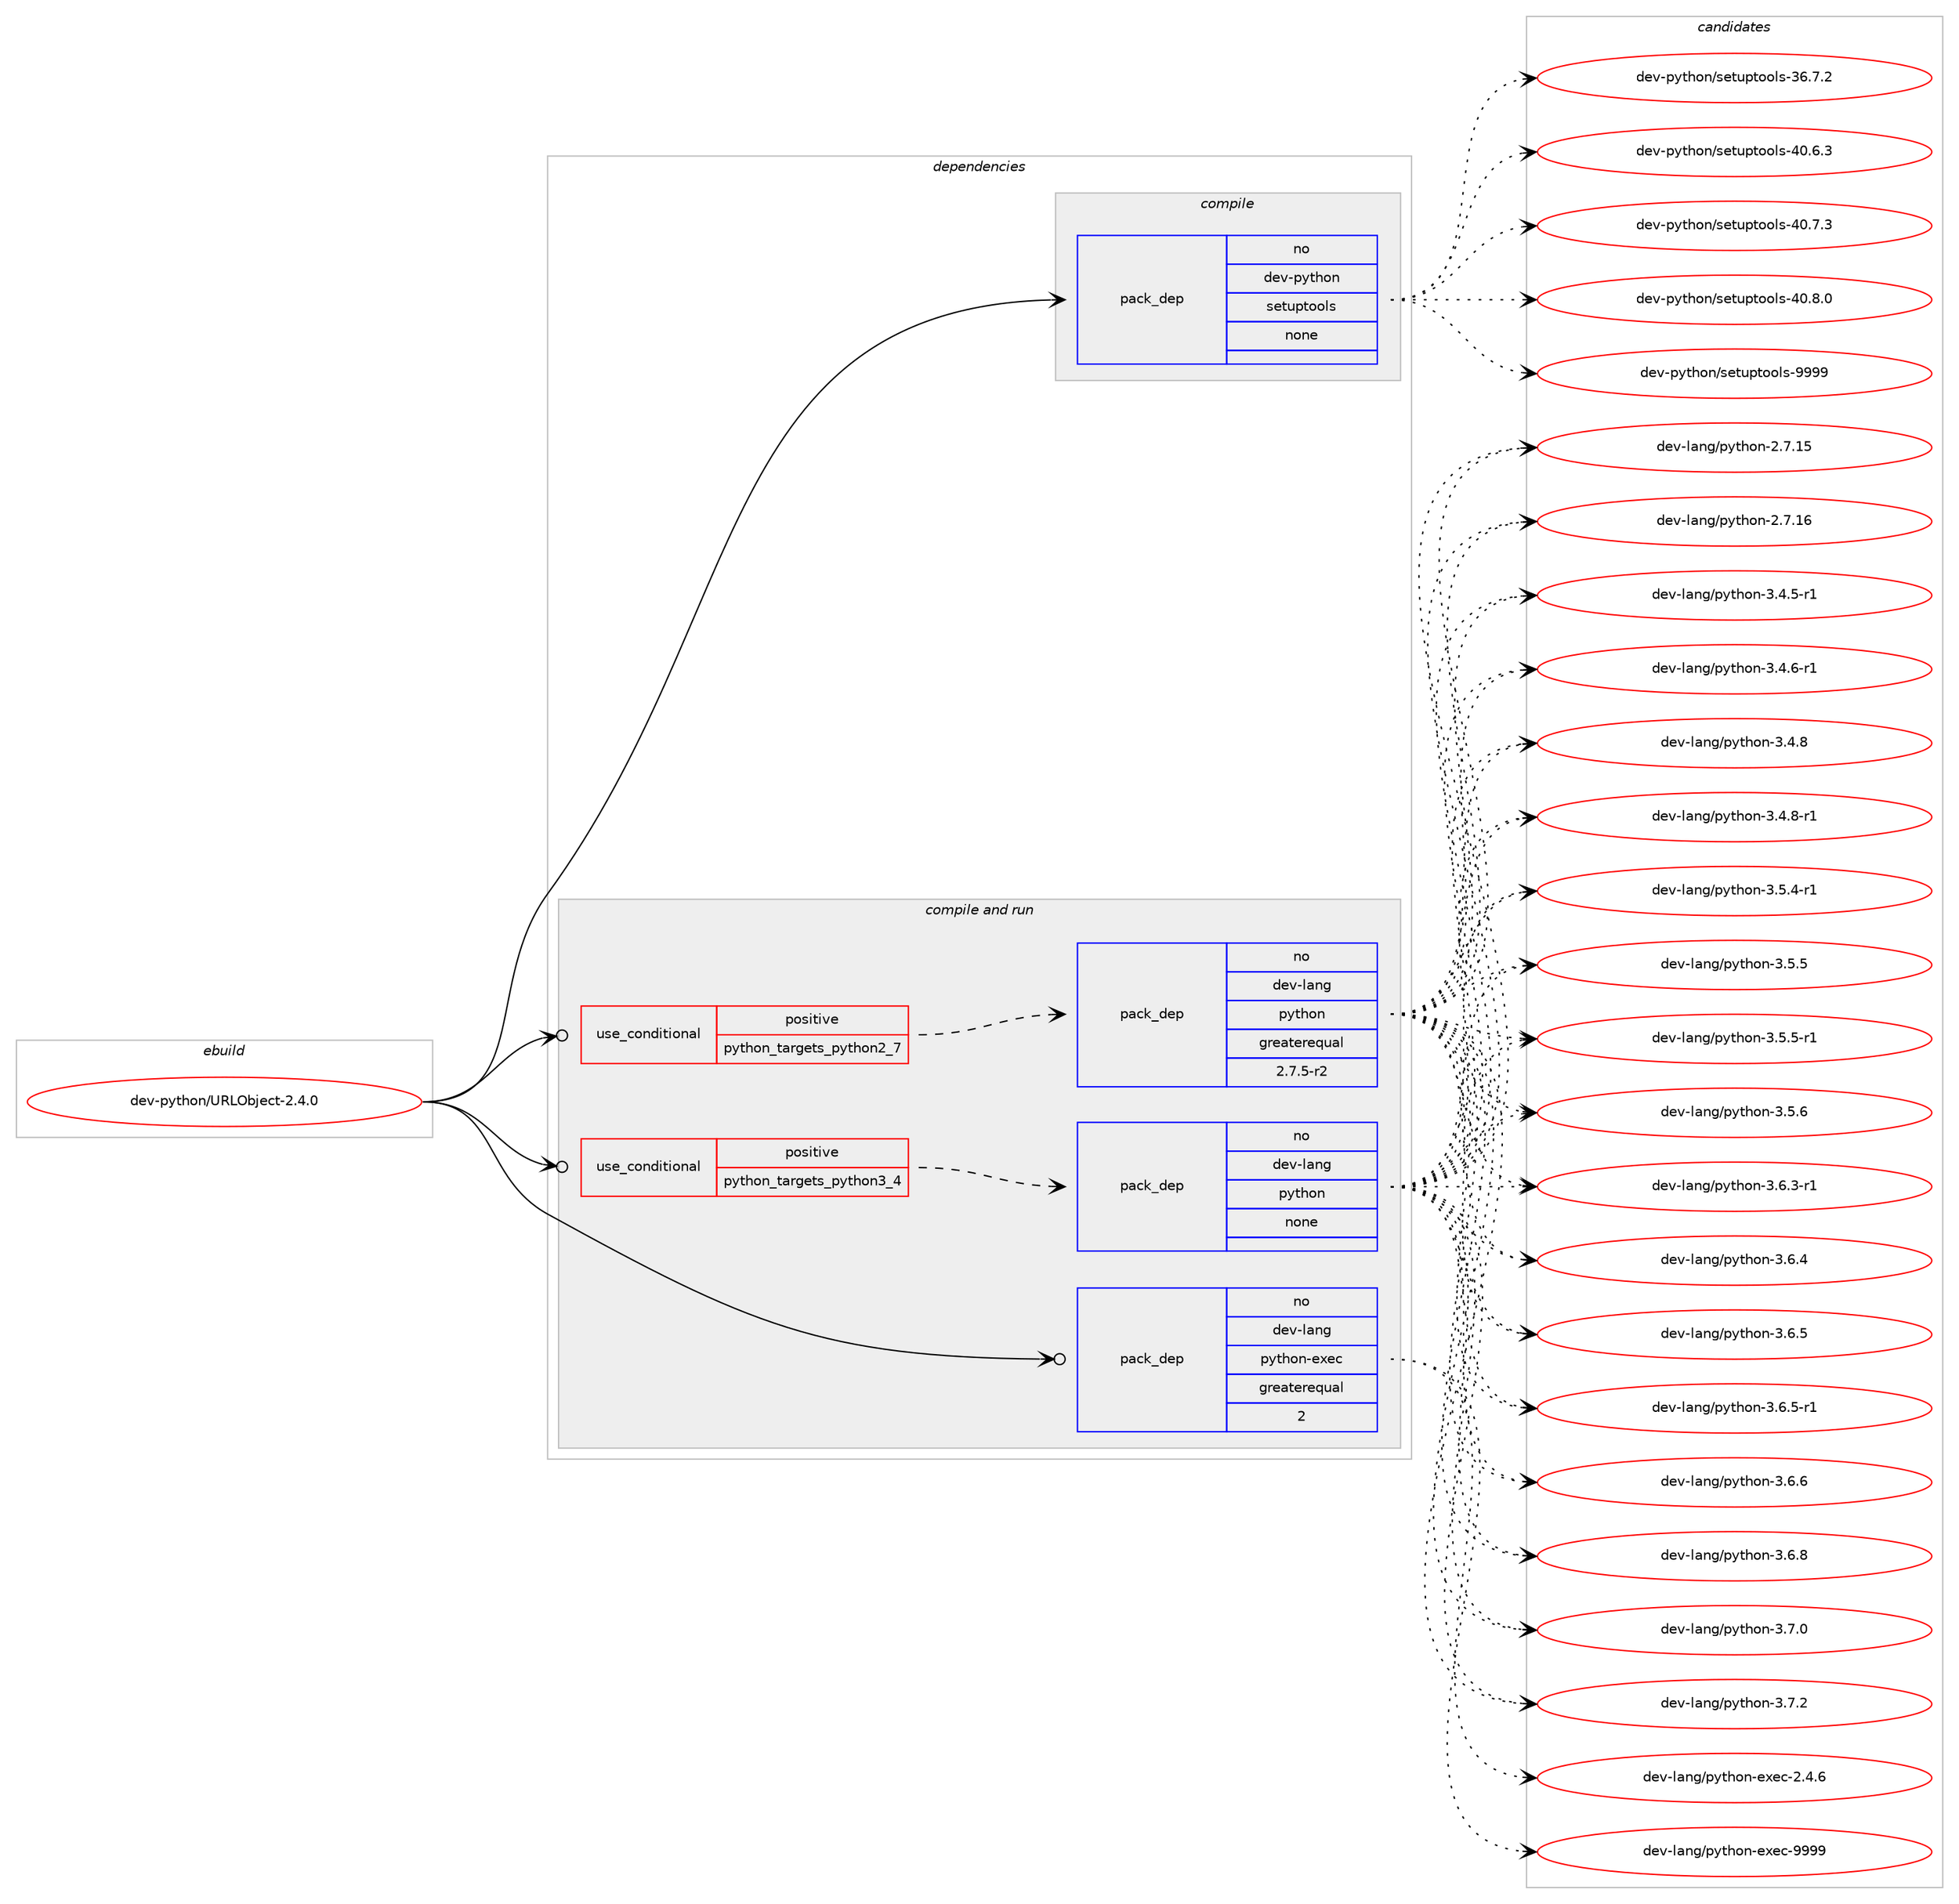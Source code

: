 digraph prolog {

# *************
# Graph options
# *************

newrank=true;
concentrate=true;
compound=true;
graph [rankdir=LR,fontname=Helvetica,fontsize=10,ranksep=1.5];#, ranksep=2.5, nodesep=0.2];
edge  [arrowhead=vee];
node  [fontname=Helvetica,fontsize=10];

# **********
# The ebuild
# **********

subgraph cluster_leftcol {
color=gray;
rank=same;
label=<<i>ebuild</i>>;
id [label="dev-python/URLObject-2.4.0", color=red, width=4, href="../dev-python/URLObject-2.4.0.svg"];
}

# ****************
# The dependencies
# ****************

subgraph cluster_midcol {
color=gray;
label=<<i>dependencies</i>>;
subgraph cluster_compile {
fillcolor="#eeeeee";
style=filled;
label=<<i>compile</i>>;
subgraph pack1003746 {
dependency1397524 [label=<<TABLE BORDER="0" CELLBORDER="1" CELLSPACING="0" CELLPADDING="4" WIDTH="220"><TR><TD ROWSPAN="6" CELLPADDING="30">pack_dep</TD></TR><TR><TD WIDTH="110">no</TD></TR><TR><TD>dev-python</TD></TR><TR><TD>setuptools</TD></TR><TR><TD>none</TD></TR><TR><TD></TD></TR></TABLE>>, shape=none, color=blue];
}
id:e -> dependency1397524:w [weight=20,style="solid",arrowhead="vee"];
}
subgraph cluster_compileandrun {
fillcolor="#eeeeee";
style=filled;
label=<<i>compile and run</i>>;
subgraph cond370553 {
dependency1397525 [label=<<TABLE BORDER="0" CELLBORDER="1" CELLSPACING="0" CELLPADDING="4"><TR><TD ROWSPAN="3" CELLPADDING="10">use_conditional</TD></TR><TR><TD>positive</TD></TR><TR><TD>python_targets_python2_7</TD></TR></TABLE>>, shape=none, color=red];
subgraph pack1003747 {
dependency1397526 [label=<<TABLE BORDER="0" CELLBORDER="1" CELLSPACING="0" CELLPADDING="4" WIDTH="220"><TR><TD ROWSPAN="6" CELLPADDING="30">pack_dep</TD></TR><TR><TD WIDTH="110">no</TD></TR><TR><TD>dev-lang</TD></TR><TR><TD>python</TD></TR><TR><TD>greaterequal</TD></TR><TR><TD>2.7.5-r2</TD></TR></TABLE>>, shape=none, color=blue];
}
dependency1397525:e -> dependency1397526:w [weight=20,style="dashed",arrowhead="vee"];
}
id:e -> dependency1397525:w [weight=20,style="solid",arrowhead="odotvee"];
subgraph cond370554 {
dependency1397527 [label=<<TABLE BORDER="0" CELLBORDER="1" CELLSPACING="0" CELLPADDING="4"><TR><TD ROWSPAN="3" CELLPADDING="10">use_conditional</TD></TR><TR><TD>positive</TD></TR><TR><TD>python_targets_python3_4</TD></TR></TABLE>>, shape=none, color=red];
subgraph pack1003748 {
dependency1397528 [label=<<TABLE BORDER="0" CELLBORDER="1" CELLSPACING="0" CELLPADDING="4" WIDTH="220"><TR><TD ROWSPAN="6" CELLPADDING="30">pack_dep</TD></TR><TR><TD WIDTH="110">no</TD></TR><TR><TD>dev-lang</TD></TR><TR><TD>python</TD></TR><TR><TD>none</TD></TR><TR><TD></TD></TR></TABLE>>, shape=none, color=blue];
}
dependency1397527:e -> dependency1397528:w [weight=20,style="dashed",arrowhead="vee"];
}
id:e -> dependency1397527:w [weight=20,style="solid",arrowhead="odotvee"];
subgraph pack1003749 {
dependency1397529 [label=<<TABLE BORDER="0" CELLBORDER="1" CELLSPACING="0" CELLPADDING="4" WIDTH="220"><TR><TD ROWSPAN="6" CELLPADDING="30">pack_dep</TD></TR><TR><TD WIDTH="110">no</TD></TR><TR><TD>dev-lang</TD></TR><TR><TD>python-exec</TD></TR><TR><TD>greaterequal</TD></TR><TR><TD>2</TD></TR></TABLE>>, shape=none, color=blue];
}
id:e -> dependency1397529:w [weight=20,style="solid",arrowhead="odotvee"];
}
subgraph cluster_run {
fillcolor="#eeeeee";
style=filled;
label=<<i>run</i>>;
}
}

# **************
# The candidates
# **************

subgraph cluster_choices {
rank=same;
color=gray;
label=<<i>candidates</i>>;

subgraph choice1003746 {
color=black;
nodesep=1;
choice100101118451121211161041111104711510111611711211611111110811545515446554650 [label="dev-python/setuptools-36.7.2", color=red, width=4,href="../dev-python/setuptools-36.7.2.svg"];
choice100101118451121211161041111104711510111611711211611111110811545524846544651 [label="dev-python/setuptools-40.6.3", color=red, width=4,href="../dev-python/setuptools-40.6.3.svg"];
choice100101118451121211161041111104711510111611711211611111110811545524846554651 [label="dev-python/setuptools-40.7.3", color=red, width=4,href="../dev-python/setuptools-40.7.3.svg"];
choice100101118451121211161041111104711510111611711211611111110811545524846564648 [label="dev-python/setuptools-40.8.0", color=red, width=4,href="../dev-python/setuptools-40.8.0.svg"];
choice10010111845112121116104111110471151011161171121161111111081154557575757 [label="dev-python/setuptools-9999", color=red, width=4,href="../dev-python/setuptools-9999.svg"];
dependency1397524:e -> choice100101118451121211161041111104711510111611711211611111110811545515446554650:w [style=dotted,weight="100"];
dependency1397524:e -> choice100101118451121211161041111104711510111611711211611111110811545524846544651:w [style=dotted,weight="100"];
dependency1397524:e -> choice100101118451121211161041111104711510111611711211611111110811545524846554651:w [style=dotted,weight="100"];
dependency1397524:e -> choice100101118451121211161041111104711510111611711211611111110811545524846564648:w [style=dotted,weight="100"];
dependency1397524:e -> choice10010111845112121116104111110471151011161171121161111111081154557575757:w [style=dotted,weight="100"];
}
subgraph choice1003747 {
color=black;
nodesep=1;
choice10010111845108971101034711212111610411111045504655464953 [label="dev-lang/python-2.7.15", color=red, width=4,href="../dev-lang/python-2.7.15.svg"];
choice10010111845108971101034711212111610411111045504655464954 [label="dev-lang/python-2.7.16", color=red, width=4,href="../dev-lang/python-2.7.16.svg"];
choice1001011184510897110103471121211161041111104551465246534511449 [label="dev-lang/python-3.4.5-r1", color=red, width=4,href="../dev-lang/python-3.4.5-r1.svg"];
choice1001011184510897110103471121211161041111104551465246544511449 [label="dev-lang/python-3.4.6-r1", color=red, width=4,href="../dev-lang/python-3.4.6-r1.svg"];
choice100101118451089711010347112121116104111110455146524656 [label="dev-lang/python-3.4.8", color=red, width=4,href="../dev-lang/python-3.4.8.svg"];
choice1001011184510897110103471121211161041111104551465246564511449 [label="dev-lang/python-3.4.8-r1", color=red, width=4,href="../dev-lang/python-3.4.8-r1.svg"];
choice1001011184510897110103471121211161041111104551465346524511449 [label="dev-lang/python-3.5.4-r1", color=red, width=4,href="../dev-lang/python-3.5.4-r1.svg"];
choice100101118451089711010347112121116104111110455146534653 [label="dev-lang/python-3.5.5", color=red, width=4,href="../dev-lang/python-3.5.5.svg"];
choice1001011184510897110103471121211161041111104551465346534511449 [label="dev-lang/python-3.5.5-r1", color=red, width=4,href="../dev-lang/python-3.5.5-r1.svg"];
choice100101118451089711010347112121116104111110455146534654 [label="dev-lang/python-3.5.6", color=red, width=4,href="../dev-lang/python-3.5.6.svg"];
choice1001011184510897110103471121211161041111104551465446514511449 [label="dev-lang/python-3.6.3-r1", color=red, width=4,href="../dev-lang/python-3.6.3-r1.svg"];
choice100101118451089711010347112121116104111110455146544652 [label="dev-lang/python-3.6.4", color=red, width=4,href="../dev-lang/python-3.6.4.svg"];
choice100101118451089711010347112121116104111110455146544653 [label="dev-lang/python-3.6.5", color=red, width=4,href="../dev-lang/python-3.6.5.svg"];
choice1001011184510897110103471121211161041111104551465446534511449 [label="dev-lang/python-3.6.5-r1", color=red, width=4,href="../dev-lang/python-3.6.5-r1.svg"];
choice100101118451089711010347112121116104111110455146544654 [label="dev-lang/python-3.6.6", color=red, width=4,href="../dev-lang/python-3.6.6.svg"];
choice100101118451089711010347112121116104111110455146544656 [label="dev-lang/python-3.6.8", color=red, width=4,href="../dev-lang/python-3.6.8.svg"];
choice100101118451089711010347112121116104111110455146554648 [label="dev-lang/python-3.7.0", color=red, width=4,href="../dev-lang/python-3.7.0.svg"];
choice100101118451089711010347112121116104111110455146554650 [label="dev-lang/python-3.7.2", color=red, width=4,href="../dev-lang/python-3.7.2.svg"];
dependency1397526:e -> choice10010111845108971101034711212111610411111045504655464953:w [style=dotted,weight="100"];
dependency1397526:e -> choice10010111845108971101034711212111610411111045504655464954:w [style=dotted,weight="100"];
dependency1397526:e -> choice1001011184510897110103471121211161041111104551465246534511449:w [style=dotted,weight="100"];
dependency1397526:e -> choice1001011184510897110103471121211161041111104551465246544511449:w [style=dotted,weight="100"];
dependency1397526:e -> choice100101118451089711010347112121116104111110455146524656:w [style=dotted,weight="100"];
dependency1397526:e -> choice1001011184510897110103471121211161041111104551465246564511449:w [style=dotted,weight="100"];
dependency1397526:e -> choice1001011184510897110103471121211161041111104551465346524511449:w [style=dotted,weight="100"];
dependency1397526:e -> choice100101118451089711010347112121116104111110455146534653:w [style=dotted,weight="100"];
dependency1397526:e -> choice1001011184510897110103471121211161041111104551465346534511449:w [style=dotted,weight="100"];
dependency1397526:e -> choice100101118451089711010347112121116104111110455146534654:w [style=dotted,weight="100"];
dependency1397526:e -> choice1001011184510897110103471121211161041111104551465446514511449:w [style=dotted,weight="100"];
dependency1397526:e -> choice100101118451089711010347112121116104111110455146544652:w [style=dotted,weight="100"];
dependency1397526:e -> choice100101118451089711010347112121116104111110455146544653:w [style=dotted,weight="100"];
dependency1397526:e -> choice1001011184510897110103471121211161041111104551465446534511449:w [style=dotted,weight="100"];
dependency1397526:e -> choice100101118451089711010347112121116104111110455146544654:w [style=dotted,weight="100"];
dependency1397526:e -> choice100101118451089711010347112121116104111110455146544656:w [style=dotted,weight="100"];
dependency1397526:e -> choice100101118451089711010347112121116104111110455146554648:w [style=dotted,weight="100"];
dependency1397526:e -> choice100101118451089711010347112121116104111110455146554650:w [style=dotted,weight="100"];
}
subgraph choice1003748 {
color=black;
nodesep=1;
choice10010111845108971101034711212111610411111045504655464953 [label="dev-lang/python-2.7.15", color=red, width=4,href="../dev-lang/python-2.7.15.svg"];
choice10010111845108971101034711212111610411111045504655464954 [label="dev-lang/python-2.7.16", color=red, width=4,href="../dev-lang/python-2.7.16.svg"];
choice1001011184510897110103471121211161041111104551465246534511449 [label="dev-lang/python-3.4.5-r1", color=red, width=4,href="../dev-lang/python-3.4.5-r1.svg"];
choice1001011184510897110103471121211161041111104551465246544511449 [label="dev-lang/python-3.4.6-r1", color=red, width=4,href="../dev-lang/python-3.4.6-r1.svg"];
choice100101118451089711010347112121116104111110455146524656 [label="dev-lang/python-3.4.8", color=red, width=4,href="../dev-lang/python-3.4.8.svg"];
choice1001011184510897110103471121211161041111104551465246564511449 [label="dev-lang/python-3.4.8-r1", color=red, width=4,href="../dev-lang/python-3.4.8-r1.svg"];
choice1001011184510897110103471121211161041111104551465346524511449 [label="dev-lang/python-3.5.4-r1", color=red, width=4,href="../dev-lang/python-3.5.4-r1.svg"];
choice100101118451089711010347112121116104111110455146534653 [label="dev-lang/python-3.5.5", color=red, width=4,href="../dev-lang/python-3.5.5.svg"];
choice1001011184510897110103471121211161041111104551465346534511449 [label="dev-lang/python-3.5.5-r1", color=red, width=4,href="../dev-lang/python-3.5.5-r1.svg"];
choice100101118451089711010347112121116104111110455146534654 [label="dev-lang/python-3.5.6", color=red, width=4,href="../dev-lang/python-3.5.6.svg"];
choice1001011184510897110103471121211161041111104551465446514511449 [label="dev-lang/python-3.6.3-r1", color=red, width=4,href="../dev-lang/python-3.6.3-r1.svg"];
choice100101118451089711010347112121116104111110455146544652 [label="dev-lang/python-3.6.4", color=red, width=4,href="../dev-lang/python-3.6.4.svg"];
choice100101118451089711010347112121116104111110455146544653 [label="dev-lang/python-3.6.5", color=red, width=4,href="../dev-lang/python-3.6.5.svg"];
choice1001011184510897110103471121211161041111104551465446534511449 [label="dev-lang/python-3.6.5-r1", color=red, width=4,href="../dev-lang/python-3.6.5-r1.svg"];
choice100101118451089711010347112121116104111110455146544654 [label="dev-lang/python-3.6.6", color=red, width=4,href="../dev-lang/python-3.6.6.svg"];
choice100101118451089711010347112121116104111110455146544656 [label="dev-lang/python-3.6.8", color=red, width=4,href="../dev-lang/python-3.6.8.svg"];
choice100101118451089711010347112121116104111110455146554648 [label="dev-lang/python-3.7.0", color=red, width=4,href="../dev-lang/python-3.7.0.svg"];
choice100101118451089711010347112121116104111110455146554650 [label="dev-lang/python-3.7.2", color=red, width=4,href="../dev-lang/python-3.7.2.svg"];
dependency1397528:e -> choice10010111845108971101034711212111610411111045504655464953:w [style=dotted,weight="100"];
dependency1397528:e -> choice10010111845108971101034711212111610411111045504655464954:w [style=dotted,weight="100"];
dependency1397528:e -> choice1001011184510897110103471121211161041111104551465246534511449:w [style=dotted,weight="100"];
dependency1397528:e -> choice1001011184510897110103471121211161041111104551465246544511449:w [style=dotted,weight="100"];
dependency1397528:e -> choice100101118451089711010347112121116104111110455146524656:w [style=dotted,weight="100"];
dependency1397528:e -> choice1001011184510897110103471121211161041111104551465246564511449:w [style=dotted,weight="100"];
dependency1397528:e -> choice1001011184510897110103471121211161041111104551465346524511449:w [style=dotted,weight="100"];
dependency1397528:e -> choice100101118451089711010347112121116104111110455146534653:w [style=dotted,weight="100"];
dependency1397528:e -> choice1001011184510897110103471121211161041111104551465346534511449:w [style=dotted,weight="100"];
dependency1397528:e -> choice100101118451089711010347112121116104111110455146534654:w [style=dotted,weight="100"];
dependency1397528:e -> choice1001011184510897110103471121211161041111104551465446514511449:w [style=dotted,weight="100"];
dependency1397528:e -> choice100101118451089711010347112121116104111110455146544652:w [style=dotted,weight="100"];
dependency1397528:e -> choice100101118451089711010347112121116104111110455146544653:w [style=dotted,weight="100"];
dependency1397528:e -> choice1001011184510897110103471121211161041111104551465446534511449:w [style=dotted,weight="100"];
dependency1397528:e -> choice100101118451089711010347112121116104111110455146544654:w [style=dotted,weight="100"];
dependency1397528:e -> choice100101118451089711010347112121116104111110455146544656:w [style=dotted,weight="100"];
dependency1397528:e -> choice100101118451089711010347112121116104111110455146554648:w [style=dotted,weight="100"];
dependency1397528:e -> choice100101118451089711010347112121116104111110455146554650:w [style=dotted,weight="100"];
}
subgraph choice1003749 {
color=black;
nodesep=1;
choice1001011184510897110103471121211161041111104510112010199455046524654 [label="dev-lang/python-exec-2.4.6", color=red, width=4,href="../dev-lang/python-exec-2.4.6.svg"];
choice10010111845108971101034711212111610411111045101120101994557575757 [label="dev-lang/python-exec-9999", color=red, width=4,href="../dev-lang/python-exec-9999.svg"];
dependency1397529:e -> choice1001011184510897110103471121211161041111104510112010199455046524654:w [style=dotted,weight="100"];
dependency1397529:e -> choice10010111845108971101034711212111610411111045101120101994557575757:w [style=dotted,weight="100"];
}
}

}
